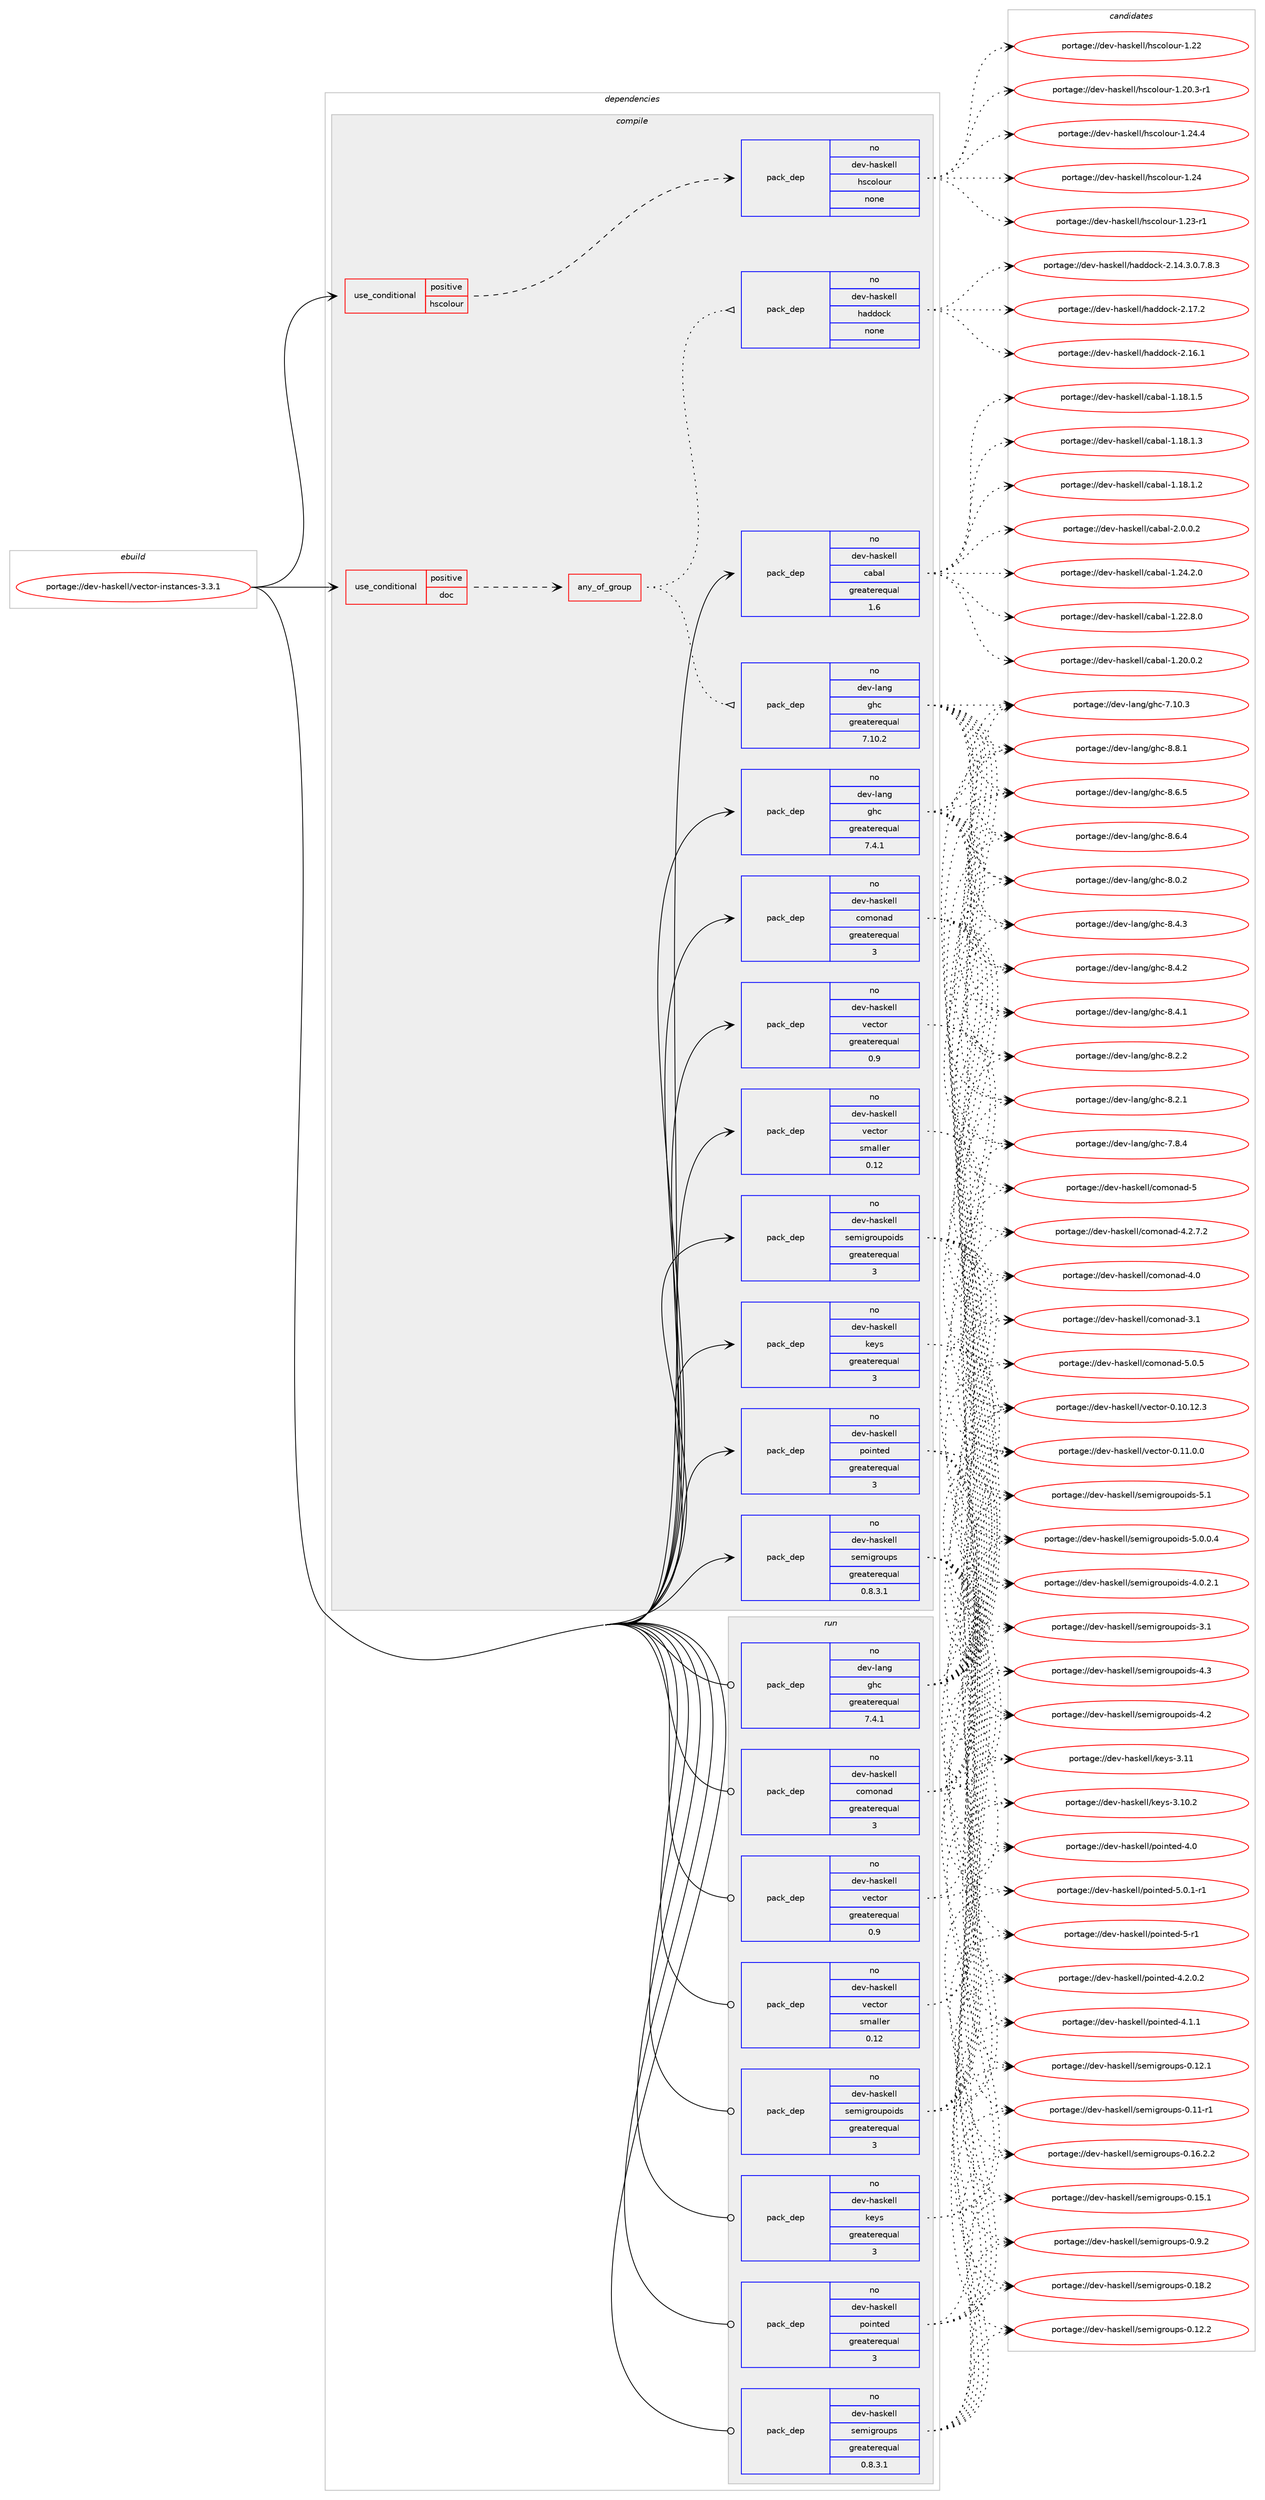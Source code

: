 digraph prolog {

# *************
# Graph options
# *************

newrank=true;
concentrate=true;
compound=true;
graph [rankdir=LR,fontname=Helvetica,fontsize=10,ranksep=1.5];#, ranksep=2.5, nodesep=0.2];
edge  [arrowhead=vee];
node  [fontname=Helvetica,fontsize=10];

# **********
# The ebuild
# **********

subgraph cluster_leftcol {
color=gray;
label=<<i>ebuild</i>>;
id [label="portage://dev-haskell/vector-instances-3.3.1", color=red, width=4, href="../dev-haskell/vector-instances-3.3.1.svg"];
}

# ****************
# The dependencies
# ****************

subgraph cluster_midcol {
color=gray;
label=<<i>dependencies</i>>;
subgraph cluster_compile {
fillcolor="#eeeeee";
style=filled;
label=<<i>compile</i>>;
subgraph cond131113 {
dependency540089 [label=<<TABLE BORDER="0" CELLBORDER="1" CELLSPACING="0" CELLPADDING="4"><TR><TD ROWSPAN="3" CELLPADDING="10">use_conditional</TD></TR><TR><TD>positive</TD></TR><TR><TD>doc</TD></TR></TABLE>>, shape=none, color=red];
subgraph any5521 {
dependency540090 [label=<<TABLE BORDER="0" CELLBORDER="1" CELLSPACING="0" CELLPADDING="4"><TR><TD CELLPADDING="10">any_of_group</TD></TR></TABLE>>, shape=none, color=red];subgraph pack403218 {
dependency540091 [label=<<TABLE BORDER="0" CELLBORDER="1" CELLSPACING="0" CELLPADDING="4" WIDTH="220"><TR><TD ROWSPAN="6" CELLPADDING="30">pack_dep</TD></TR><TR><TD WIDTH="110">no</TD></TR><TR><TD>dev-haskell</TD></TR><TR><TD>haddock</TD></TR><TR><TD>none</TD></TR><TR><TD></TD></TR></TABLE>>, shape=none, color=blue];
}
dependency540090:e -> dependency540091:w [weight=20,style="dotted",arrowhead="oinv"];
subgraph pack403219 {
dependency540092 [label=<<TABLE BORDER="0" CELLBORDER="1" CELLSPACING="0" CELLPADDING="4" WIDTH="220"><TR><TD ROWSPAN="6" CELLPADDING="30">pack_dep</TD></TR><TR><TD WIDTH="110">no</TD></TR><TR><TD>dev-lang</TD></TR><TR><TD>ghc</TD></TR><TR><TD>greaterequal</TD></TR><TR><TD>7.10.2</TD></TR></TABLE>>, shape=none, color=blue];
}
dependency540090:e -> dependency540092:w [weight=20,style="dotted",arrowhead="oinv"];
}
dependency540089:e -> dependency540090:w [weight=20,style="dashed",arrowhead="vee"];
}
id:e -> dependency540089:w [weight=20,style="solid",arrowhead="vee"];
subgraph cond131114 {
dependency540093 [label=<<TABLE BORDER="0" CELLBORDER="1" CELLSPACING="0" CELLPADDING="4"><TR><TD ROWSPAN="3" CELLPADDING="10">use_conditional</TD></TR><TR><TD>positive</TD></TR><TR><TD>hscolour</TD></TR></TABLE>>, shape=none, color=red];
subgraph pack403220 {
dependency540094 [label=<<TABLE BORDER="0" CELLBORDER="1" CELLSPACING="0" CELLPADDING="4" WIDTH="220"><TR><TD ROWSPAN="6" CELLPADDING="30">pack_dep</TD></TR><TR><TD WIDTH="110">no</TD></TR><TR><TD>dev-haskell</TD></TR><TR><TD>hscolour</TD></TR><TR><TD>none</TD></TR><TR><TD></TD></TR></TABLE>>, shape=none, color=blue];
}
dependency540093:e -> dependency540094:w [weight=20,style="dashed",arrowhead="vee"];
}
id:e -> dependency540093:w [weight=20,style="solid",arrowhead="vee"];
subgraph pack403221 {
dependency540095 [label=<<TABLE BORDER="0" CELLBORDER="1" CELLSPACING="0" CELLPADDING="4" WIDTH="220"><TR><TD ROWSPAN="6" CELLPADDING="30">pack_dep</TD></TR><TR><TD WIDTH="110">no</TD></TR><TR><TD>dev-haskell</TD></TR><TR><TD>cabal</TD></TR><TR><TD>greaterequal</TD></TR><TR><TD>1.6</TD></TR></TABLE>>, shape=none, color=blue];
}
id:e -> dependency540095:w [weight=20,style="solid",arrowhead="vee"];
subgraph pack403222 {
dependency540096 [label=<<TABLE BORDER="0" CELLBORDER="1" CELLSPACING="0" CELLPADDING="4" WIDTH="220"><TR><TD ROWSPAN="6" CELLPADDING="30">pack_dep</TD></TR><TR><TD WIDTH="110">no</TD></TR><TR><TD>dev-haskell</TD></TR><TR><TD>comonad</TD></TR><TR><TD>greaterequal</TD></TR><TR><TD>3</TD></TR></TABLE>>, shape=none, color=blue];
}
id:e -> dependency540096:w [weight=20,style="solid",arrowhead="vee"];
subgraph pack403223 {
dependency540097 [label=<<TABLE BORDER="0" CELLBORDER="1" CELLSPACING="0" CELLPADDING="4" WIDTH="220"><TR><TD ROWSPAN="6" CELLPADDING="30">pack_dep</TD></TR><TR><TD WIDTH="110">no</TD></TR><TR><TD>dev-haskell</TD></TR><TR><TD>keys</TD></TR><TR><TD>greaterequal</TD></TR><TR><TD>3</TD></TR></TABLE>>, shape=none, color=blue];
}
id:e -> dependency540097:w [weight=20,style="solid",arrowhead="vee"];
subgraph pack403224 {
dependency540098 [label=<<TABLE BORDER="0" CELLBORDER="1" CELLSPACING="0" CELLPADDING="4" WIDTH="220"><TR><TD ROWSPAN="6" CELLPADDING="30">pack_dep</TD></TR><TR><TD WIDTH="110">no</TD></TR><TR><TD>dev-haskell</TD></TR><TR><TD>pointed</TD></TR><TR><TD>greaterequal</TD></TR><TR><TD>3</TD></TR></TABLE>>, shape=none, color=blue];
}
id:e -> dependency540098:w [weight=20,style="solid",arrowhead="vee"];
subgraph pack403225 {
dependency540099 [label=<<TABLE BORDER="0" CELLBORDER="1" CELLSPACING="0" CELLPADDING="4" WIDTH="220"><TR><TD ROWSPAN="6" CELLPADDING="30">pack_dep</TD></TR><TR><TD WIDTH="110">no</TD></TR><TR><TD>dev-haskell</TD></TR><TR><TD>semigroupoids</TD></TR><TR><TD>greaterequal</TD></TR><TR><TD>3</TD></TR></TABLE>>, shape=none, color=blue];
}
id:e -> dependency540099:w [weight=20,style="solid",arrowhead="vee"];
subgraph pack403226 {
dependency540100 [label=<<TABLE BORDER="0" CELLBORDER="1" CELLSPACING="0" CELLPADDING="4" WIDTH="220"><TR><TD ROWSPAN="6" CELLPADDING="30">pack_dep</TD></TR><TR><TD WIDTH="110">no</TD></TR><TR><TD>dev-haskell</TD></TR><TR><TD>semigroups</TD></TR><TR><TD>greaterequal</TD></TR><TR><TD>0.8.3.1</TD></TR></TABLE>>, shape=none, color=blue];
}
id:e -> dependency540100:w [weight=20,style="solid",arrowhead="vee"];
subgraph pack403227 {
dependency540101 [label=<<TABLE BORDER="0" CELLBORDER="1" CELLSPACING="0" CELLPADDING="4" WIDTH="220"><TR><TD ROWSPAN="6" CELLPADDING="30">pack_dep</TD></TR><TR><TD WIDTH="110">no</TD></TR><TR><TD>dev-haskell</TD></TR><TR><TD>vector</TD></TR><TR><TD>greaterequal</TD></TR><TR><TD>0.9</TD></TR></TABLE>>, shape=none, color=blue];
}
id:e -> dependency540101:w [weight=20,style="solid",arrowhead="vee"];
subgraph pack403228 {
dependency540102 [label=<<TABLE BORDER="0" CELLBORDER="1" CELLSPACING="0" CELLPADDING="4" WIDTH="220"><TR><TD ROWSPAN="6" CELLPADDING="30">pack_dep</TD></TR><TR><TD WIDTH="110">no</TD></TR><TR><TD>dev-haskell</TD></TR><TR><TD>vector</TD></TR><TR><TD>smaller</TD></TR><TR><TD>0.12</TD></TR></TABLE>>, shape=none, color=blue];
}
id:e -> dependency540102:w [weight=20,style="solid",arrowhead="vee"];
subgraph pack403229 {
dependency540103 [label=<<TABLE BORDER="0" CELLBORDER="1" CELLSPACING="0" CELLPADDING="4" WIDTH="220"><TR><TD ROWSPAN="6" CELLPADDING="30">pack_dep</TD></TR><TR><TD WIDTH="110">no</TD></TR><TR><TD>dev-lang</TD></TR><TR><TD>ghc</TD></TR><TR><TD>greaterequal</TD></TR><TR><TD>7.4.1</TD></TR></TABLE>>, shape=none, color=blue];
}
id:e -> dependency540103:w [weight=20,style="solid",arrowhead="vee"];
}
subgraph cluster_compileandrun {
fillcolor="#eeeeee";
style=filled;
label=<<i>compile and run</i>>;
}
subgraph cluster_run {
fillcolor="#eeeeee";
style=filled;
label=<<i>run</i>>;
subgraph pack403230 {
dependency540104 [label=<<TABLE BORDER="0" CELLBORDER="1" CELLSPACING="0" CELLPADDING="4" WIDTH="220"><TR><TD ROWSPAN="6" CELLPADDING="30">pack_dep</TD></TR><TR><TD WIDTH="110">no</TD></TR><TR><TD>dev-haskell</TD></TR><TR><TD>comonad</TD></TR><TR><TD>greaterequal</TD></TR><TR><TD>3</TD></TR></TABLE>>, shape=none, color=blue];
}
id:e -> dependency540104:w [weight=20,style="solid",arrowhead="odot"];
subgraph pack403231 {
dependency540105 [label=<<TABLE BORDER="0" CELLBORDER="1" CELLSPACING="0" CELLPADDING="4" WIDTH="220"><TR><TD ROWSPAN="6" CELLPADDING="30">pack_dep</TD></TR><TR><TD WIDTH="110">no</TD></TR><TR><TD>dev-haskell</TD></TR><TR><TD>keys</TD></TR><TR><TD>greaterequal</TD></TR><TR><TD>3</TD></TR></TABLE>>, shape=none, color=blue];
}
id:e -> dependency540105:w [weight=20,style="solid",arrowhead="odot"];
subgraph pack403232 {
dependency540106 [label=<<TABLE BORDER="0" CELLBORDER="1" CELLSPACING="0" CELLPADDING="4" WIDTH="220"><TR><TD ROWSPAN="6" CELLPADDING="30">pack_dep</TD></TR><TR><TD WIDTH="110">no</TD></TR><TR><TD>dev-haskell</TD></TR><TR><TD>pointed</TD></TR><TR><TD>greaterequal</TD></TR><TR><TD>3</TD></TR></TABLE>>, shape=none, color=blue];
}
id:e -> dependency540106:w [weight=20,style="solid",arrowhead="odot"];
subgraph pack403233 {
dependency540107 [label=<<TABLE BORDER="0" CELLBORDER="1" CELLSPACING="0" CELLPADDING="4" WIDTH="220"><TR><TD ROWSPAN="6" CELLPADDING="30">pack_dep</TD></TR><TR><TD WIDTH="110">no</TD></TR><TR><TD>dev-haskell</TD></TR><TR><TD>semigroupoids</TD></TR><TR><TD>greaterequal</TD></TR><TR><TD>3</TD></TR></TABLE>>, shape=none, color=blue];
}
id:e -> dependency540107:w [weight=20,style="solid",arrowhead="odot"];
subgraph pack403234 {
dependency540108 [label=<<TABLE BORDER="0" CELLBORDER="1" CELLSPACING="0" CELLPADDING="4" WIDTH="220"><TR><TD ROWSPAN="6" CELLPADDING="30">pack_dep</TD></TR><TR><TD WIDTH="110">no</TD></TR><TR><TD>dev-haskell</TD></TR><TR><TD>semigroups</TD></TR><TR><TD>greaterequal</TD></TR><TR><TD>0.8.3.1</TD></TR></TABLE>>, shape=none, color=blue];
}
id:e -> dependency540108:w [weight=20,style="solid",arrowhead="odot"];
subgraph pack403235 {
dependency540109 [label=<<TABLE BORDER="0" CELLBORDER="1" CELLSPACING="0" CELLPADDING="4" WIDTH="220"><TR><TD ROWSPAN="6" CELLPADDING="30">pack_dep</TD></TR><TR><TD WIDTH="110">no</TD></TR><TR><TD>dev-haskell</TD></TR><TR><TD>vector</TD></TR><TR><TD>greaterequal</TD></TR><TR><TD>0.9</TD></TR></TABLE>>, shape=none, color=blue];
}
id:e -> dependency540109:w [weight=20,style="solid",arrowhead="odot"];
subgraph pack403236 {
dependency540110 [label=<<TABLE BORDER="0" CELLBORDER="1" CELLSPACING="0" CELLPADDING="4" WIDTH="220"><TR><TD ROWSPAN="6" CELLPADDING="30">pack_dep</TD></TR><TR><TD WIDTH="110">no</TD></TR><TR><TD>dev-haskell</TD></TR><TR><TD>vector</TD></TR><TR><TD>smaller</TD></TR><TR><TD>0.12</TD></TR></TABLE>>, shape=none, color=blue];
}
id:e -> dependency540110:w [weight=20,style="solid",arrowhead="odot"];
subgraph pack403237 {
dependency540111 [label=<<TABLE BORDER="0" CELLBORDER="1" CELLSPACING="0" CELLPADDING="4" WIDTH="220"><TR><TD ROWSPAN="6" CELLPADDING="30">pack_dep</TD></TR><TR><TD WIDTH="110">no</TD></TR><TR><TD>dev-lang</TD></TR><TR><TD>ghc</TD></TR><TR><TD>greaterequal</TD></TR><TR><TD>7.4.1</TD></TR></TABLE>>, shape=none, color=blue];
}
id:e -> dependency540111:w [weight=20,style="solid",arrowhead="odot"];
}
}

# **************
# The candidates
# **************

subgraph cluster_choices {
rank=same;
color=gray;
label=<<i>candidates</i>>;

subgraph choice403218 {
color=black;
nodesep=1;
choice100101118451049711510710110810847104971001001119910745504649554650 [label="portage://dev-haskell/haddock-2.17.2", color=red, width=4,href="../dev-haskell/haddock-2.17.2.svg"];
choice100101118451049711510710110810847104971001001119910745504649544649 [label="portage://dev-haskell/haddock-2.16.1", color=red, width=4,href="../dev-haskell/haddock-2.16.1.svg"];
choice1001011184510497115107101108108471049710010011199107455046495246514648465546564651 [label="portage://dev-haskell/haddock-2.14.3.0.7.8.3", color=red, width=4,href="../dev-haskell/haddock-2.14.3.0.7.8.3.svg"];
dependency540091:e -> choice100101118451049711510710110810847104971001001119910745504649554650:w [style=dotted,weight="100"];
dependency540091:e -> choice100101118451049711510710110810847104971001001119910745504649544649:w [style=dotted,weight="100"];
dependency540091:e -> choice1001011184510497115107101108108471049710010011199107455046495246514648465546564651:w [style=dotted,weight="100"];
}
subgraph choice403219 {
color=black;
nodesep=1;
choice10010111845108971101034710310499455646564649 [label="portage://dev-lang/ghc-8.8.1", color=red, width=4,href="../dev-lang/ghc-8.8.1.svg"];
choice10010111845108971101034710310499455646544653 [label="portage://dev-lang/ghc-8.6.5", color=red, width=4,href="../dev-lang/ghc-8.6.5.svg"];
choice10010111845108971101034710310499455646544652 [label="portage://dev-lang/ghc-8.6.4", color=red, width=4,href="../dev-lang/ghc-8.6.4.svg"];
choice10010111845108971101034710310499455646524651 [label="portage://dev-lang/ghc-8.4.3", color=red, width=4,href="../dev-lang/ghc-8.4.3.svg"];
choice10010111845108971101034710310499455646524650 [label="portage://dev-lang/ghc-8.4.2", color=red, width=4,href="../dev-lang/ghc-8.4.2.svg"];
choice10010111845108971101034710310499455646524649 [label="portage://dev-lang/ghc-8.4.1", color=red, width=4,href="../dev-lang/ghc-8.4.1.svg"];
choice10010111845108971101034710310499455646504650 [label="portage://dev-lang/ghc-8.2.2", color=red, width=4,href="../dev-lang/ghc-8.2.2.svg"];
choice10010111845108971101034710310499455646504649 [label="portage://dev-lang/ghc-8.2.1", color=red, width=4,href="../dev-lang/ghc-8.2.1.svg"];
choice10010111845108971101034710310499455646484650 [label="portage://dev-lang/ghc-8.0.2", color=red, width=4,href="../dev-lang/ghc-8.0.2.svg"];
choice10010111845108971101034710310499455546564652 [label="portage://dev-lang/ghc-7.8.4", color=red, width=4,href="../dev-lang/ghc-7.8.4.svg"];
choice1001011184510897110103471031049945554649484651 [label="portage://dev-lang/ghc-7.10.3", color=red, width=4,href="../dev-lang/ghc-7.10.3.svg"];
dependency540092:e -> choice10010111845108971101034710310499455646564649:w [style=dotted,weight="100"];
dependency540092:e -> choice10010111845108971101034710310499455646544653:w [style=dotted,weight="100"];
dependency540092:e -> choice10010111845108971101034710310499455646544652:w [style=dotted,weight="100"];
dependency540092:e -> choice10010111845108971101034710310499455646524651:w [style=dotted,weight="100"];
dependency540092:e -> choice10010111845108971101034710310499455646524650:w [style=dotted,weight="100"];
dependency540092:e -> choice10010111845108971101034710310499455646524649:w [style=dotted,weight="100"];
dependency540092:e -> choice10010111845108971101034710310499455646504650:w [style=dotted,weight="100"];
dependency540092:e -> choice10010111845108971101034710310499455646504649:w [style=dotted,weight="100"];
dependency540092:e -> choice10010111845108971101034710310499455646484650:w [style=dotted,weight="100"];
dependency540092:e -> choice10010111845108971101034710310499455546564652:w [style=dotted,weight="100"];
dependency540092:e -> choice1001011184510897110103471031049945554649484651:w [style=dotted,weight="100"];
}
subgraph choice403220 {
color=black;
nodesep=1;
choice1001011184510497115107101108108471041159911110811111711445494650524652 [label="portage://dev-haskell/hscolour-1.24.4", color=red, width=4,href="../dev-haskell/hscolour-1.24.4.svg"];
choice100101118451049711510710110810847104115991111081111171144549465052 [label="portage://dev-haskell/hscolour-1.24", color=red, width=4,href="../dev-haskell/hscolour-1.24.svg"];
choice1001011184510497115107101108108471041159911110811111711445494650514511449 [label="portage://dev-haskell/hscolour-1.23-r1", color=red, width=4,href="../dev-haskell/hscolour-1.23-r1.svg"];
choice100101118451049711510710110810847104115991111081111171144549465050 [label="portage://dev-haskell/hscolour-1.22", color=red, width=4,href="../dev-haskell/hscolour-1.22.svg"];
choice10010111845104971151071011081084710411599111108111117114454946504846514511449 [label="portage://dev-haskell/hscolour-1.20.3-r1", color=red, width=4,href="../dev-haskell/hscolour-1.20.3-r1.svg"];
dependency540094:e -> choice1001011184510497115107101108108471041159911110811111711445494650524652:w [style=dotted,weight="100"];
dependency540094:e -> choice100101118451049711510710110810847104115991111081111171144549465052:w [style=dotted,weight="100"];
dependency540094:e -> choice1001011184510497115107101108108471041159911110811111711445494650514511449:w [style=dotted,weight="100"];
dependency540094:e -> choice100101118451049711510710110810847104115991111081111171144549465050:w [style=dotted,weight="100"];
dependency540094:e -> choice10010111845104971151071011081084710411599111108111117114454946504846514511449:w [style=dotted,weight="100"];
}
subgraph choice403221 {
color=black;
nodesep=1;
choice100101118451049711510710110810847999798971084550464846484650 [label="portage://dev-haskell/cabal-2.0.0.2", color=red, width=4,href="../dev-haskell/cabal-2.0.0.2.svg"];
choice10010111845104971151071011081084799979897108454946505246504648 [label="portage://dev-haskell/cabal-1.24.2.0", color=red, width=4,href="../dev-haskell/cabal-1.24.2.0.svg"];
choice10010111845104971151071011081084799979897108454946505046564648 [label="portage://dev-haskell/cabal-1.22.8.0", color=red, width=4,href="../dev-haskell/cabal-1.22.8.0.svg"];
choice10010111845104971151071011081084799979897108454946504846484650 [label="portage://dev-haskell/cabal-1.20.0.2", color=red, width=4,href="../dev-haskell/cabal-1.20.0.2.svg"];
choice10010111845104971151071011081084799979897108454946495646494653 [label="portage://dev-haskell/cabal-1.18.1.5", color=red, width=4,href="../dev-haskell/cabal-1.18.1.5.svg"];
choice10010111845104971151071011081084799979897108454946495646494651 [label="portage://dev-haskell/cabal-1.18.1.3", color=red, width=4,href="../dev-haskell/cabal-1.18.1.3.svg"];
choice10010111845104971151071011081084799979897108454946495646494650 [label="portage://dev-haskell/cabal-1.18.1.2", color=red, width=4,href="../dev-haskell/cabal-1.18.1.2.svg"];
dependency540095:e -> choice100101118451049711510710110810847999798971084550464846484650:w [style=dotted,weight="100"];
dependency540095:e -> choice10010111845104971151071011081084799979897108454946505246504648:w [style=dotted,weight="100"];
dependency540095:e -> choice10010111845104971151071011081084799979897108454946505046564648:w [style=dotted,weight="100"];
dependency540095:e -> choice10010111845104971151071011081084799979897108454946504846484650:w [style=dotted,weight="100"];
dependency540095:e -> choice10010111845104971151071011081084799979897108454946495646494653:w [style=dotted,weight="100"];
dependency540095:e -> choice10010111845104971151071011081084799979897108454946495646494651:w [style=dotted,weight="100"];
dependency540095:e -> choice10010111845104971151071011081084799979897108454946495646494650:w [style=dotted,weight="100"];
}
subgraph choice403222 {
color=black;
nodesep=1;
choice1001011184510497115107101108108479911110911111097100455346484653 [label="portage://dev-haskell/comonad-5.0.5", color=red, width=4,href="../dev-haskell/comonad-5.0.5.svg"];
choice10010111845104971151071011081084799111109111110971004553 [label="portage://dev-haskell/comonad-5", color=red, width=4,href="../dev-haskell/comonad-5.svg"];
choice10010111845104971151071011081084799111109111110971004552465046554650 [label="portage://dev-haskell/comonad-4.2.7.2", color=red, width=4,href="../dev-haskell/comonad-4.2.7.2.svg"];
choice100101118451049711510710110810847991111091111109710045524648 [label="portage://dev-haskell/comonad-4.0", color=red, width=4,href="../dev-haskell/comonad-4.0.svg"];
choice100101118451049711510710110810847991111091111109710045514649 [label="portage://dev-haskell/comonad-3.1", color=red, width=4,href="../dev-haskell/comonad-3.1.svg"];
dependency540096:e -> choice1001011184510497115107101108108479911110911111097100455346484653:w [style=dotted,weight="100"];
dependency540096:e -> choice10010111845104971151071011081084799111109111110971004553:w [style=dotted,weight="100"];
dependency540096:e -> choice10010111845104971151071011081084799111109111110971004552465046554650:w [style=dotted,weight="100"];
dependency540096:e -> choice100101118451049711510710110810847991111091111109710045524648:w [style=dotted,weight="100"];
dependency540096:e -> choice100101118451049711510710110810847991111091111109710045514649:w [style=dotted,weight="100"];
}
subgraph choice403223 {
color=black;
nodesep=1;
choice1001011184510497115107101108108471071011211154551464949 [label="portage://dev-haskell/keys-3.11", color=red, width=4,href="../dev-haskell/keys-3.11.svg"];
choice10010111845104971151071011081084710710112111545514649484650 [label="portage://dev-haskell/keys-3.10.2", color=red, width=4,href="../dev-haskell/keys-3.10.2.svg"];
dependency540097:e -> choice1001011184510497115107101108108471071011211154551464949:w [style=dotted,weight="100"];
dependency540097:e -> choice10010111845104971151071011081084710710112111545514649484650:w [style=dotted,weight="100"];
}
subgraph choice403224 {
color=black;
nodesep=1;
choice1001011184510497115107101108108471121111051101161011004553464846494511449 [label="portage://dev-haskell/pointed-5.0.1-r1", color=red, width=4,href="../dev-haskell/pointed-5.0.1-r1.svg"];
choice10010111845104971151071011081084711211110511011610110045534511449 [label="portage://dev-haskell/pointed-5-r1", color=red, width=4,href="../dev-haskell/pointed-5-r1.svg"];
choice1001011184510497115107101108108471121111051101161011004552465046484650 [label="portage://dev-haskell/pointed-4.2.0.2", color=red, width=4,href="../dev-haskell/pointed-4.2.0.2.svg"];
choice100101118451049711510710110810847112111105110116101100455246494649 [label="portage://dev-haskell/pointed-4.1.1", color=red, width=4,href="../dev-haskell/pointed-4.1.1.svg"];
choice10010111845104971151071011081084711211110511011610110045524648 [label="portage://dev-haskell/pointed-4.0", color=red, width=4,href="../dev-haskell/pointed-4.0.svg"];
dependency540098:e -> choice1001011184510497115107101108108471121111051101161011004553464846494511449:w [style=dotted,weight="100"];
dependency540098:e -> choice10010111845104971151071011081084711211110511011610110045534511449:w [style=dotted,weight="100"];
dependency540098:e -> choice1001011184510497115107101108108471121111051101161011004552465046484650:w [style=dotted,weight="100"];
dependency540098:e -> choice100101118451049711510710110810847112111105110116101100455246494649:w [style=dotted,weight="100"];
dependency540098:e -> choice10010111845104971151071011081084711211110511011610110045524648:w [style=dotted,weight="100"];
}
subgraph choice403225 {
color=black;
nodesep=1;
choice10010111845104971151071011081084711510110910510311411111711211110510011545534649 [label="portage://dev-haskell/semigroupoids-5.1", color=red, width=4,href="../dev-haskell/semigroupoids-5.1.svg"];
choice1001011184510497115107101108108471151011091051031141111171121111051001154553464846484652 [label="portage://dev-haskell/semigroupoids-5.0.0.4", color=red, width=4,href="../dev-haskell/semigroupoids-5.0.0.4.svg"];
choice10010111845104971151071011081084711510110910510311411111711211110510011545524651 [label="portage://dev-haskell/semigroupoids-4.3", color=red, width=4,href="../dev-haskell/semigroupoids-4.3.svg"];
choice10010111845104971151071011081084711510110910510311411111711211110510011545524650 [label="portage://dev-haskell/semigroupoids-4.2", color=red, width=4,href="../dev-haskell/semigroupoids-4.2.svg"];
choice1001011184510497115107101108108471151011091051031141111171121111051001154552464846504649 [label="portage://dev-haskell/semigroupoids-4.0.2.1", color=red, width=4,href="../dev-haskell/semigroupoids-4.0.2.1.svg"];
choice10010111845104971151071011081084711510110910510311411111711211110510011545514649 [label="portage://dev-haskell/semigroupoids-3.1", color=red, width=4,href="../dev-haskell/semigroupoids-3.1.svg"];
dependency540099:e -> choice10010111845104971151071011081084711510110910510311411111711211110510011545534649:w [style=dotted,weight="100"];
dependency540099:e -> choice1001011184510497115107101108108471151011091051031141111171121111051001154553464846484652:w [style=dotted,weight="100"];
dependency540099:e -> choice10010111845104971151071011081084711510110910510311411111711211110510011545524651:w [style=dotted,weight="100"];
dependency540099:e -> choice10010111845104971151071011081084711510110910510311411111711211110510011545524650:w [style=dotted,weight="100"];
dependency540099:e -> choice1001011184510497115107101108108471151011091051031141111171121111051001154552464846504649:w [style=dotted,weight="100"];
dependency540099:e -> choice10010111845104971151071011081084711510110910510311411111711211110510011545514649:w [style=dotted,weight="100"];
}
subgraph choice403226 {
color=black;
nodesep=1;
choice100101118451049711510710110810847115101109105103114111117112115454846574650 [label="portage://dev-haskell/semigroups-0.9.2", color=red, width=4,href="../dev-haskell/semigroups-0.9.2.svg"];
choice10010111845104971151071011081084711510110910510311411111711211545484649564650 [label="portage://dev-haskell/semigroups-0.18.2", color=red, width=4,href="../dev-haskell/semigroups-0.18.2.svg"];
choice100101118451049711510710110810847115101109105103114111117112115454846495446504650 [label="portage://dev-haskell/semigroups-0.16.2.2", color=red, width=4,href="../dev-haskell/semigroups-0.16.2.2.svg"];
choice10010111845104971151071011081084711510110910510311411111711211545484649534649 [label="portage://dev-haskell/semigroups-0.15.1", color=red, width=4,href="../dev-haskell/semigroups-0.15.1.svg"];
choice10010111845104971151071011081084711510110910510311411111711211545484649504650 [label="portage://dev-haskell/semigroups-0.12.2", color=red, width=4,href="../dev-haskell/semigroups-0.12.2.svg"];
choice10010111845104971151071011081084711510110910510311411111711211545484649504649 [label="portage://dev-haskell/semigroups-0.12.1", color=red, width=4,href="../dev-haskell/semigroups-0.12.1.svg"];
choice10010111845104971151071011081084711510110910510311411111711211545484649494511449 [label="portage://dev-haskell/semigroups-0.11-r1", color=red, width=4,href="../dev-haskell/semigroups-0.11-r1.svg"];
dependency540100:e -> choice100101118451049711510710110810847115101109105103114111117112115454846574650:w [style=dotted,weight="100"];
dependency540100:e -> choice10010111845104971151071011081084711510110910510311411111711211545484649564650:w [style=dotted,weight="100"];
dependency540100:e -> choice100101118451049711510710110810847115101109105103114111117112115454846495446504650:w [style=dotted,weight="100"];
dependency540100:e -> choice10010111845104971151071011081084711510110910510311411111711211545484649534649:w [style=dotted,weight="100"];
dependency540100:e -> choice10010111845104971151071011081084711510110910510311411111711211545484649504650:w [style=dotted,weight="100"];
dependency540100:e -> choice10010111845104971151071011081084711510110910510311411111711211545484649504649:w [style=dotted,weight="100"];
dependency540100:e -> choice10010111845104971151071011081084711510110910510311411111711211545484649494511449:w [style=dotted,weight="100"];
}
subgraph choice403227 {
color=black;
nodesep=1;
choice10010111845104971151071011081084711810199116111114454846494946484648 [label="portage://dev-haskell/vector-0.11.0.0", color=red, width=4,href="../dev-haskell/vector-0.11.0.0.svg"];
choice1001011184510497115107101108108471181019911611111445484649484649504651 [label="portage://dev-haskell/vector-0.10.12.3", color=red, width=4,href="../dev-haskell/vector-0.10.12.3.svg"];
dependency540101:e -> choice10010111845104971151071011081084711810199116111114454846494946484648:w [style=dotted,weight="100"];
dependency540101:e -> choice1001011184510497115107101108108471181019911611111445484649484649504651:w [style=dotted,weight="100"];
}
subgraph choice403228 {
color=black;
nodesep=1;
choice10010111845104971151071011081084711810199116111114454846494946484648 [label="portage://dev-haskell/vector-0.11.0.0", color=red, width=4,href="../dev-haskell/vector-0.11.0.0.svg"];
choice1001011184510497115107101108108471181019911611111445484649484649504651 [label="portage://dev-haskell/vector-0.10.12.3", color=red, width=4,href="../dev-haskell/vector-0.10.12.3.svg"];
dependency540102:e -> choice10010111845104971151071011081084711810199116111114454846494946484648:w [style=dotted,weight="100"];
dependency540102:e -> choice1001011184510497115107101108108471181019911611111445484649484649504651:w [style=dotted,weight="100"];
}
subgraph choice403229 {
color=black;
nodesep=1;
choice10010111845108971101034710310499455646564649 [label="portage://dev-lang/ghc-8.8.1", color=red, width=4,href="../dev-lang/ghc-8.8.1.svg"];
choice10010111845108971101034710310499455646544653 [label="portage://dev-lang/ghc-8.6.5", color=red, width=4,href="../dev-lang/ghc-8.6.5.svg"];
choice10010111845108971101034710310499455646544652 [label="portage://dev-lang/ghc-8.6.4", color=red, width=4,href="../dev-lang/ghc-8.6.4.svg"];
choice10010111845108971101034710310499455646524651 [label="portage://dev-lang/ghc-8.4.3", color=red, width=4,href="../dev-lang/ghc-8.4.3.svg"];
choice10010111845108971101034710310499455646524650 [label="portage://dev-lang/ghc-8.4.2", color=red, width=4,href="../dev-lang/ghc-8.4.2.svg"];
choice10010111845108971101034710310499455646524649 [label="portage://dev-lang/ghc-8.4.1", color=red, width=4,href="../dev-lang/ghc-8.4.1.svg"];
choice10010111845108971101034710310499455646504650 [label="portage://dev-lang/ghc-8.2.2", color=red, width=4,href="../dev-lang/ghc-8.2.2.svg"];
choice10010111845108971101034710310499455646504649 [label="portage://dev-lang/ghc-8.2.1", color=red, width=4,href="../dev-lang/ghc-8.2.1.svg"];
choice10010111845108971101034710310499455646484650 [label="portage://dev-lang/ghc-8.0.2", color=red, width=4,href="../dev-lang/ghc-8.0.2.svg"];
choice10010111845108971101034710310499455546564652 [label="portage://dev-lang/ghc-7.8.4", color=red, width=4,href="../dev-lang/ghc-7.8.4.svg"];
choice1001011184510897110103471031049945554649484651 [label="portage://dev-lang/ghc-7.10.3", color=red, width=4,href="../dev-lang/ghc-7.10.3.svg"];
dependency540103:e -> choice10010111845108971101034710310499455646564649:w [style=dotted,weight="100"];
dependency540103:e -> choice10010111845108971101034710310499455646544653:w [style=dotted,weight="100"];
dependency540103:e -> choice10010111845108971101034710310499455646544652:w [style=dotted,weight="100"];
dependency540103:e -> choice10010111845108971101034710310499455646524651:w [style=dotted,weight="100"];
dependency540103:e -> choice10010111845108971101034710310499455646524650:w [style=dotted,weight="100"];
dependency540103:e -> choice10010111845108971101034710310499455646524649:w [style=dotted,weight="100"];
dependency540103:e -> choice10010111845108971101034710310499455646504650:w [style=dotted,weight="100"];
dependency540103:e -> choice10010111845108971101034710310499455646504649:w [style=dotted,weight="100"];
dependency540103:e -> choice10010111845108971101034710310499455646484650:w [style=dotted,weight="100"];
dependency540103:e -> choice10010111845108971101034710310499455546564652:w [style=dotted,weight="100"];
dependency540103:e -> choice1001011184510897110103471031049945554649484651:w [style=dotted,weight="100"];
}
subgraph choice403230 {
color=black;
nodesep=1;
choice1001011184510497115107101108108479911110911111097100455346484653 [label="portage://dev-haskell/comonad-5.0.5", color=red, width=4,href="../dev-haskell/comonad-5.0.5.svg"];
choice10010111845104971151071011081084799111109111110971004553 [label="portage://dev-haskell/comonad-5", color=red, width=4,href="../dev-haskell/comonad-5.svg"];
choice10010111845104971151071011081084799111109111110971004552465046554650 [label="portage://dev-haskell/comonad-4.2.7.2", color=red, width=4,href="../dev-haskell/comonad-4.2.7.2.svg"];
choice100101118451049711510710110810847991111091111109710045524648 [label="portage://dev-haskell/comonad-4.0", color=red, width=4,href="../dev-haskell/comonad-4.0.svg"];
choice100101118451049711510710110810847991111091111109710045514649 [label="portage://dev-haskell/comonad-3.1", color=red, width=4,href="../dev-haskell/comonad-3.1.svg"];
dependency540104:e -> choice1001011184510497115107101108108479911110911111097100455346484653:w [style=dotted,weight="100"];
dependency540104:e -> choice10010111845104971151071011081084799111109111110971004553:w [style=dotted,weight="100"];
dependency540104:e -> choice10010111845104971151071011081084799111109111110971004552465046554650:w [style=dotted,weight="100"];
dependency540104:e -> choice100101118451049711510710110810847991111091111109710045524648:w [style=dotted,weight="100"];
dependency540104:e -> choice100101118451049711510710110810847991111091111109710045514649:w [style=dotted,weight="100"];
}
subgraph choice403231 {
color=black;
nodesep=1;
choice1001011184510497115107101108108471071011211154551464949 [label="portage://dev-haskell/keys-3.11", color=red, width=4,href="../dev-haskell/keys-3.11.svg"];
choice10010111845104971151071011081084710710112111545514649484650 [label="portage://dev-haskell/keys-3.10.2", color=red, width=4,href="../dev-haskell/keys-3.10.2.svg"];
dependency540105:e -> choice1001011184510497115107101108108471071011211154551464949:w [style=dotted,weight="100"];
dependency540105:e -> choice10010111845104971151071011081084710710112111545514649484650:w [style=dotted,weight="100"];
}
subgraph choice403232 {
color=black;
nodesep=1;
choice1001011184510497115107101108108471121111051101161011004553464846494511449 [label="portage://dev-haskell/pointed-5.0.1-r1", color=red, width=4,href="../dev-haskell/pointed-5.0.1-r1.svg"];
choice10010111845104971151071011081084711211110511011610110045534511449 [label="portage://dev-haskell/pointed-5-r1", color=red, width=4,href="../dev-haskell/pointed-5-r1.svg"];
choice1001011184510497115107101108108471121111051101161011004552465046484650 [label="portage://dev-haskell/pointed-4.2.0.2", color=red, width=4,href="../dev-haskell/pointed-4.2.0.2.svg"];
choice100101118451049711510710110810847112111105110116101100455246494649 [label="portage://dev-haskell/pointed-4.1.1", color=red, width=4,href="../dev-haskell/pointed-4.1.1.svg"];
choice10010111845104971151071011081084711211110511011610110045524648 [label="portage://dev-haskell/pointed-4.0", color=red, width=4,href="../dev-haskell/pointed-4.0.svg"];
dependency540106:e -> choice1001011184510497115107101108108471121111051101161011004553464846494511449:w [style=dotted,weight="100"];
dependency540106:e -> choice10010111845104971151071011081084711211110511011610110045534511449:w [style=dotted,weight="100"];
dependency540106:e -> choice1001011184510497115107101108108471121111051101161011004552465046484650:w [style=dotted,weight="100"];
dependency540106:e -> choice100101118451049711510710110810847112111105110116101100455246494649:w [style=dotted,weight="100"];
dependency540106:e -> choice10010111845104971151071011081084711211110511011610110045524648:w [style=dotted,weight="100"];
}
subgraph choice403233 {
color=black;
nodesep=1;
choice10010111845104971151071011081084711510110910510311411111711211110510011545534649 [label="portage://dev-haskell/semigroupoids-5.1", color=red, width=4,href="../dev-haskell/semigroupoids-5.1.svg"];
choice1001011184510497115107101108108471151011091051031141111171121111051001154553464846484652 [label="portage://dev-haskell/semigroupoids-5.0.0.4", color=red, width=4,href="../dev-haskell/semigroupoids-5.0.0.4.svg"];
choice10010111845104971151071011081084711510110910510311411111711211110510011545524651 [label="portage://dev-haskell/semigroupoids-4.3", color=red, width=4,href="../dev-haskell/semigroupoids-4.3.svg"];
choice10010111845104971151071011081084711510110910510311411111711211110510011545524650 [label="portage://dev-haskell/semigroupoids-4.2", color=red, width=4,href="../dev-haskell/semigroupoids-4.2.svg"];
choice1001011184510497115107101108108471151011091051031141111171121111051001154552464846504649 [label="portage://dev-haskell/semigroupoids-4.0.2.1", color=red, width=4,href="../dev-haskell/semigroupoids-4.0.2.1.svg"];
choice10010111845104971151071011081084711510110910510311411111711211110510011545514649 [label="portage://dev-haskell/semigroupoids-3.1", color=red, width=4,href="../dev-haskell/semigroupoids-3.1.svg"];
dependency540107:e -> choice10010111845104971151071011081084711510110910510311411111711211110510011545534649:w [style=dotted,weight="100"];
dependency540107:e -> choice1001011184510497115107101108108471151011091051031141111171121111051001154553464846484652:w [style=dotted,weight="100"];
dependency540107:e -> choice10010111845104971151071011081084711510110910510311411111711211110510011545524651:w [style=dotted,weight="100"];
dependency540107:e -> choice10010111845104971151071011081084711510110910510311411111711211110510011545524650:w [style=dotted,weight="100"];
dependency540107:e -> choice1001011184510497115107101108108471151011091051031141111171121111051001154552464846504649:w [style=dotted,weight="100"];
dependency540107:e -> choice10010111845104971151071011081084711510110910510311411111711211110510011545514649:w [style=dotted,weight="100"];
}
subgraph choice403234 {
color=black;
nodesep=1;
choice100101118451049711510710110810847115101109105103114111117112115454846574650 [label="portage://dev-haskell/semigroups-0.9.2", color=red, width=4,href="../dev-haskell/semigroups-0.9.2.svg"];
choice10010111845104971151071011081084711510110910510311411111711211545484649564650 [label="portage://dev-haskell/semigroups-0.18.2", color=red, width=4,href="../dev-haskell/semigroups-0.18.2.svg"];
choice100101118451049711510710110810847115101109105103114111117112115454846495446504650 [label="portage://dev-haskell/semigroups-0.16.2.2", color=red, width=4,href="../dev-haskell/semigroups-0.16.2.2.svg"];
choice10010111845104971151071011081084711510110910510311411111711211545484649534649 [label="portage://dev-haskell/semigroups-0.15.1", color=red, width=4,href="../dev-haskell/semigroups-0.15.1.svg"];
choice10010111845104971151071011081084711510110910510311411111711211545484649504650 [label="portage://dev-haskell/semigroups-0.12.2", color=red, width=4,href="../dev-haskell/semigroups-0.12.2.svg"];
choice10010111845104971151071011081084711510110910510311411111711211545484649504649 [label="portage://dev-haskell/semigroups-0.12.1", color=red, width=4,href="../dev-haskell/semigroups-0.12.1.svg"];
choice10010111845104971151071011081084711510110910510311411111711211545484649494511449 [label="portage://dev-haskell/semigroups-0.11-r1", color=red, width=4,href="../dev-haskell/semigroups-0.11-r1.svg"];
dependency540108:e -> choice100101118451049711510710110810847115101109105103114111117112115454846574650:w [style=dotted,weight="100"];
dependency540108:e -> choice10010111845104971151071011081084711510110910510311411111711211545484649564650:w [style=dotted,weight="100"];
dependency540108:e -> choice100101118451049711510710110810847115101109105103114111117112115454846495446504650:w [style=dotted,weight="100"];
dependency540108:e -> choice10010111845104971151071011081084711510110910510311411111711211545484649534649:w [style=dotted,weight="100"];
dependency540108:e -> choice10010111845104971151071011081084711510110910510311411111711211545484649504650:w [style=dotted,weight="100"];
dependency540108:e -> choice10010111845104971151071011081084711510110910510311411111711211545484649504649:w [style=dotted,weight="100"];
dependency540108:e -> choice10010111845104971151071011081084711510110910510311411111711211545484649494511449:w [style=dotted,weight="100"];
}
subgraph choice403235 {
color=black;
nodesep=1;
choice10010111845104971151071011081084711810199116111114454846494946484648 [label="portage://dev-haskell/vector-0.11.0.0", color=red, width=4,href="../dev-haskell/vector-0.11.0.0.svg"];
choice1001011184510497115107101108108471181019911611111445484649484649504651 [label="portage://dev-haskell/vector-0.10.12.3", color=red, width=4,href="../dev-haskell/vector-0.10.12.3.svg"];
dependency540109:e -> choice10010111845104971151071011081084711810199116111114454846494946484648:w [style=dotted,weight="100"];
dependency540109:e -> choice1001011184510497115107101108108471181019911611111445484649484649504651:w [style=dotted,weight="100"];
}
subgraph choice403236 {
color=black;
nodesep=1;
choice10010111845104971151071011081084711810199116111114454846494946484648 [label="portage://dev-haskell/vector-0.11.0.0", color=red, width=4,href="../dev-haskell/vector-0.11.0.0.svg"];
choice1001011184510497115107101108108471181019911611111445484649484649504651 [label="portage://dev-haskell/vector-0.10.12.3", color=red, width=4,href="../dev-haskell/vector-0.10.12.3.svg"];
dependency540110:e -> choice10010111845104971151071011081084711810199116111114454846494946484648:w [style=dotted,weight="100"];
dependency540110:e -> choice1001011184510497115107101108108471181019911611111445484649484649504651:w [style=dotted,weight="100"];
}
subgraph choice403237 {
color=black;
nodesep=1;
choice10010111845108971101034710310499455646564649 [label="portage://dev-lang/ghc-8.8.1", color=red, width=4,href="../dev-lang/ghc-8.8.1.svg"];
choice10010111845108971101034710310499455646544653 [label="portage://dev-lang/ghc-8.6.5", color=red, width=4,href="../dev-lang/ghc-8.6.5.svg"];
choice10010111845108971101034710310499455646544652 [label="portage://dev-lang/ghc-8.6.4", color=red, width=4,href="../dev-lang/ghc-8.6.4.svg"];
choice10010111845108971101034710310499455646524651 [label="portage://dev-lang/ghc-8.4.3", color=red, width=4,href="../dev-lang/ghc-8.4.3.svg"];
choice10010111845108971101034710310499455646524650 [label="portage://dev-lang/ghc-8.4.2", color=red, width=4,href="../dev-lang/ghc-8.4.2.svg"];
choice10010111845108971101034710310499455646524649 [label="portage://dev-lang/ghc-8.4.1", color=red, width=4,href="../dev-lang/ghc-8.4.1.svg"];
choice10010111845108971101034710310499455646504650 [label="portage://dev-lang/ghc-8.2.2", color=red, width=4,href="../dev-lang/ghc-8.2.2.svg"];
choice10010111845108971101034710310499455646504649 [label="portage://dev-lang/ghc-8.2.1", color=red, width=4,href="../dev-lang/ghc-8.2.1.svg"];
choice10010111845108971101034710310499455646484650 [label="portage://dev-lang/ghc-8.0.2", color=red, width=4,href="../dev-lang/ghc-8.0.2.svg"];
choice10010111845108971101034710310499455546564652 [label="portage://dev-lang/ghc-7.8.4", color=red, width=4,href="../dev-lang/ghc-7.8.4.svg"];
choice1001011184510897110103471031049945554649484651 [label="portage://dev-lang/ghc-7.10.3", color=red, width=4,href="../dev-lang/ghc-7.10.3.svg"];
dependency540111:e -> choice10010111845108971101034710310499455646564649:w [style=dotted,weight="100"];
dependency540111:e -> choice10010111845108971101034710310499455646544653:w [style=dotted,weight="100"];
dependency540111:e -> choice10010111845108971101034710310499455646544652:w [style=dotted,weight="100"];
dependency540111:e -> choice10010111845108971101034710310499455646524651:w [style=dotted,weight="100"];
dependency540111:e -> choice10010111845108971101034710310499455646524650:w [style=dotted,weight="100"];
dependency540111:e -> choice10010111845108971101034710310499455646524649:w [style=dotted,weight="100"];
dependency540111:e -> choice10010111845108971101034710310499455646504650:w [style=dotted,weight="100"];
dependency540111:e -> choice10010111845108971101034710310499455646504649:w [style=dotted,weight="100"];
dependency540111:e -> choice10010111845108971101034710310499455646484650:w [style=dotted,weight="100"];
dependency540111:e -> choice10010111845108971101034710310499455546564652:w [style=dotted,weight="100"];
dependency540111:e -> choice1001011184510897110103471031049945554649484651:w [style=dotted,weight="100"];
}
}

}
